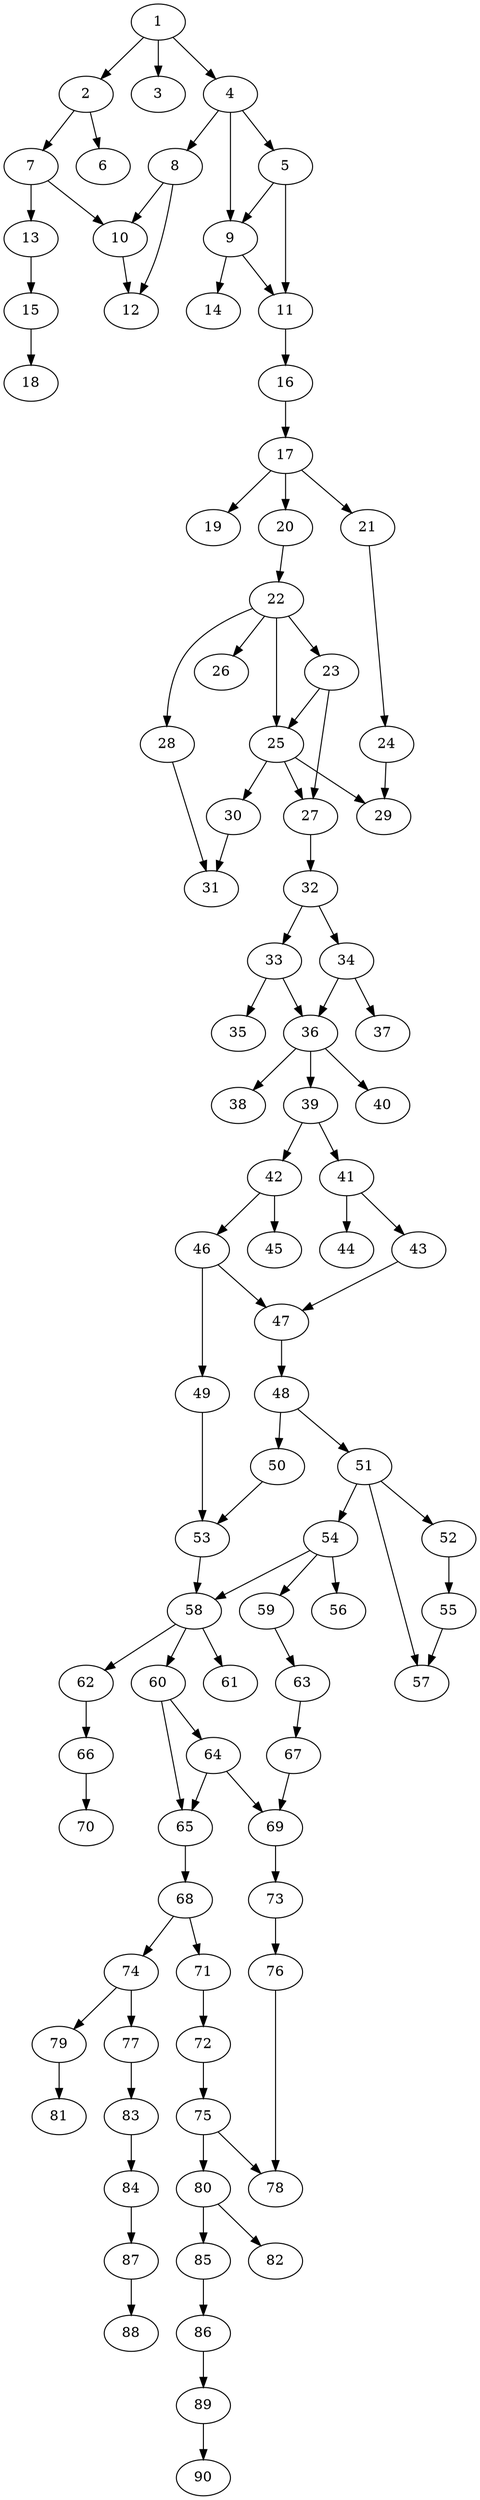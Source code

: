 // DAG automatically generated by daggen at Wed Apr 12 12:20:57 2017
// ./daggen --dot -n 90 --jump=3 --fat=0.2 --regularity=0.6 --density=0.6 
digraph G {
  1 [size="111142401911", alpha="0.10"]
  1 -> 2 [size ="301989888"]
  1 -> 3 [size ="301989888"]
  1 -> 4 [size ="301989888"]
  2 [size="10945455895", alpha="0.08"]
  2 -> 6 [size ="209715200"]
  2 -> 7 [size ="209715200"]
  3 [size="134217728000", alpha="0.07"]
  4 [size="1073741824000", alpha="0.09"]
  4 -> 5 [size ="838860800"]
  4 -> 8 [size ="838860800"]
  4 -> 9 [size ="838860800"]
  5 [size="68719476736", alpha="0.16"]
  5 -> 9 [size ="134217728"]
  5 -> 11 [size ="134217728"]
  6 [size="1073741824000", alpha="0.11"]
  7 [size="68719476736", alpha="0.11"]
  7 -> 10 [size ="134217728"]
  7 -> 13 [size ="134217728"]
  8 [size="47928692903", alpha="0.09"]
  8 -> 10 [size ="838860800"]
  8 -> 12 [size ="838860800"]
  9 [size="1073741824000", alpha="0.09"]
  9 -> 11 [size ="838860800"]
  9 -> 14 [size ="838860800"]
  10 [size="68848300104", alpha="0.13"]
  10 -> 12 [size ="134217728"]
  11 [size="549755813888", alpha="0.13"]
  11 -> 16 [size ="536870912"]
  12 [size="12493020789", alpha="0.17"]
  13 [size="718993869880", alpha="0.13"]
  13 -> 15 [size ="536870912"]
  14 [size="1073741824000", alpha="0.05"]
  15 [size="30917847398", alpha="0.15"]
  15 -> 18 [size ="536870912"]
  16 [size="310152457628", alpha="0.15"]
  16 -> 17 [size ="536870912"]
  17 [size="346121207651", alpha="0.02"]
  17 -> 19 [size ="679477248"]
  17 -> 20 [size ="679477248"]
  17 -> 21 [size ="679477248"]
  18 [size="1783167188", alpha="0.03"]
  19 [size="165916432104", alpha="0.17"]
  20 [size="103286893825", alpha="0.19"]
  20 -> 22 [size ="75497472"]
  21 [size="549755813888", alpha="0.13"]
  21 -> 24 [size ="536870912"]
  22 [size="21740216604", alpha="0.08"]
  22 -> 23 [size ="411041792"]
  22 -> 25 [size ="411041792"]
  22 -> 26 [size ="411041792"]
  22 -> 28 [size ="411041792"]
  23 [size="680093449412", alpha="0.09"]
  23 -> 25 [size ="536870912"]
  23 -> 27 [size ="536870912"]
  24 [size="1073741824000", alpha="0.15"]
  24 -> 29 [size ="838860800"]
  25 [size="9059409374", alpha="0.20"]
  25 -> 27 [size ="301989888"]
  25 -> 29 [size ="301989888"]
  25 -> 30 [size ="301989888"]
  26 [size="9189520141", alpha="0.14"]
  27 [size="317219701170", alpha="0.12"]
  27 -> 32 [size ="209715200"]
  28 [size="782757789696", alpha="0.11"]
  28 -> 31 [size ="679477248"]
  29 [size="219925007224", alpha="0.06"]
  30 [size="13074995922", alpha="0.13"]
  30 -> 31 [size ="838860800"]
  31 [size="35712085312", alpha="0.17"]
  32 [size="1813088317", alpha="0.13"]
  32 -> 33 [size ="75497472"]
  32 -> 34 [size ="75497472"]
  33 [size="18483196974", alpha="0.02"]
  33 -> 35 [size ="536870912"]
  33 -> 36 [size ="536870912"]
  34 [size="89628544419", alpha="0.11"]
  34 -> 36 [size ="75497472"]
  34 -> 37 [size ="75497472"]
  35 [size="549755813888", alpha="0.12"]
  36 [size="368293445632", alpha="0.05"]
  36 -> 38 [size ="411041792"]
  36 -> 39 [size ="411041792"]
  36 -> 40 [size ="411041792"]
  37 [size="18921403340", alpha="0.15"]
  38 [size="6363440522", alpha="0.07"]
  39 [size="8589934592", alpha="0.03"]
  39 -> 41 [size ="33554432"]
  39 -> 42 [size ="33554432"]
  40 [size="28461836750", alpha="0.08"]
  41 [size="4476542932", alpha="0.08"]
  41 -> 43 [size ="134217728"]
  41 -> 44 [size ="134217728"]
  42 [size="68719476736", alpha="0.19"]
  42 -> 45 [size ="134217728"]
  42 -> 46 [size ="134217728"]
  43 [size="3038514486", alpha="0.03"]
  43 -> 47 [size ="301989888"]
  44 [size="24841340836", alpha="0.10"]
  45 [size="2042931994", alpha="0.11"]
  46 [size="28991029248", alpha="0.04"]
  46 -> 47 [size ="75497472"]
  46 -> 49 [size ="75497472"]
  47 [size="8589934592", alpha="0.15"]
  47 -> 48 [size ="33554432"]
  48 [size="12279022207", alpha="0.03"]
  48 -> 50 [size ="679477248"]
  48 -> 51 [size ="679477248"]
  49 [size="17697369061", alpha="0.17"]
  49 -> 53 [size ="411041792"]
  50 [size="603000799344", alpha="0.08"]
  50 -> 53 [size ="679477248"]
  51 [size="231928233984", alpha="0.04"]
  51 -> 52 [size ="301989888"]
  51 -> 54 [size ="301989888"]
  51 -> 57 [size ="301989888"]
  52 [size="2008387809", alpha="0.01"]
  52 -> 55 [size ="33554432"]
  53 [size="1034846224799", alpha="0.01"]
  53 -> 58 [size ="679477248"]
  54 [size="10480316713", alpha="0.10"]
  54 -> 56 [size ="301989888"]
  54 -> 58 [size ="301989888"]
  54 -> 59 [size ="301989888"]
  55 [size="12866886595", alpha="0.09"]
  55 -> 57 [size ="301989888"]
  56 [size="782757789696", alpha="0.09"]
  57 [size="1073741824000", alpha="0.17"]
  58 [size="140443443102", alpha="0.02"]
  58 -> 60 [size ="411041792"]
  58 -> 61 [size ="411041792"]
  58 -> 62 [size ="411041792"]
  59 [size="134217728000", alpha="0.09"]
  59 -> 63 [size ="209715200"]
  60 [size="549755813888", alpha="0.12"]
  60 -> 64 [size ="536870912"]
  60 -> 65 [size ="536870912"]
  61 [size="782757789696", alpha="0.06"]
  62 [size="24204772607", alpha="0.03"]
  62 -> 66 [size ="411041792"]
  63 [size="2636306066", alpha="0.06"]
  63 -> 67 [size ="301989888"]
  64 [size="134217728000", alpha="0.07"]
  64 -> 65 [size ="209715200"]
  64 -> 69 [size ="209715200"]
  65 [size="33472250052", alpha="0.18"]
  65 -> 68 [size ="134217728"]
  66 [size="28991029248", alpha="0.12"]
  66 -> 70 [size ="75497472"]
  67 [size="76507497132", alpha="0.01"]
  67 -> 69 [size ="134217728"]
  68 [size="133696276752", alpha="0.01"]
  68 -> 71 [size ="134217728"]
  68 -> 74 [size ="134217728"]
  69 [size="549755813888", alpha="0.07"]
  69 -> 73 [size ="536870912"]
  70 [size="28991029248", alpha="0.15"]
  71 [size="28991029248", alpha="0.11"]
  71 -> 72 [size ="75497472"]
  72 [size="68719476736", alpha="0.13"]
  72 -> 75 [size ="134217728"]
  73 [size="782757789696", alpha="0.00"]
  73 -> 76 [size ="679477248"]
  74 [size="16498942078", alpha="0.19"]
  74 -> 77 [size ="411041792"]
  74 -> 79 [size ="411041792"]
  75 [size="782757789696", alpha="0.02"]
  75 -> 78 [size ="679477248"]
  75 -> 80 [size ="679477248"]
  76 [size="68719476736", alpha="0.19"]
  76 -> 78 [size ="134217728"]
  77 [size="30905690359", alpha="0.04"]
  77 -> 83 [size ="838860800"]
  78 [size="29961355666", alpha="0.17"]
  79 [size="1073741824000", alpha="0.06"]
  79 -> 81 [size ="838860800"]
  80 [size="458739018250", alpha="0.14"]
  80 -> 82 [size ="679477248"]
  80 -> 85 [size ="679477248"]
  81 [size="11201854106", alpha="0.03"]
  82 [size="17142499380", alpha="0.19"]
  83 [size="325950053859", alpha="0.03"]
  83 -> 84 [size ="838860800"]
  84 [size="12225677075", alpha="0.15"]
  84 -> 87 [size ="679477248"]
  85 [size="549755813888", alpha="0.07"]
  85 -> 86 [size ="536870912"]
  86 [size="186942192804", alpha="0.06"]
  86 -> 89 [size ="134217728"]
  87 [size="34830726619", alpha="0.14"]
  87 -> 88 [size ="838860800"]
  88 [size="32178143272", alpha="0.08"]
  89 [size="442097388", alpha="0.03"]
  89 -> 90 [size ="33554432"]
  90 [size="8870726803", alpha="0.05"]
}
